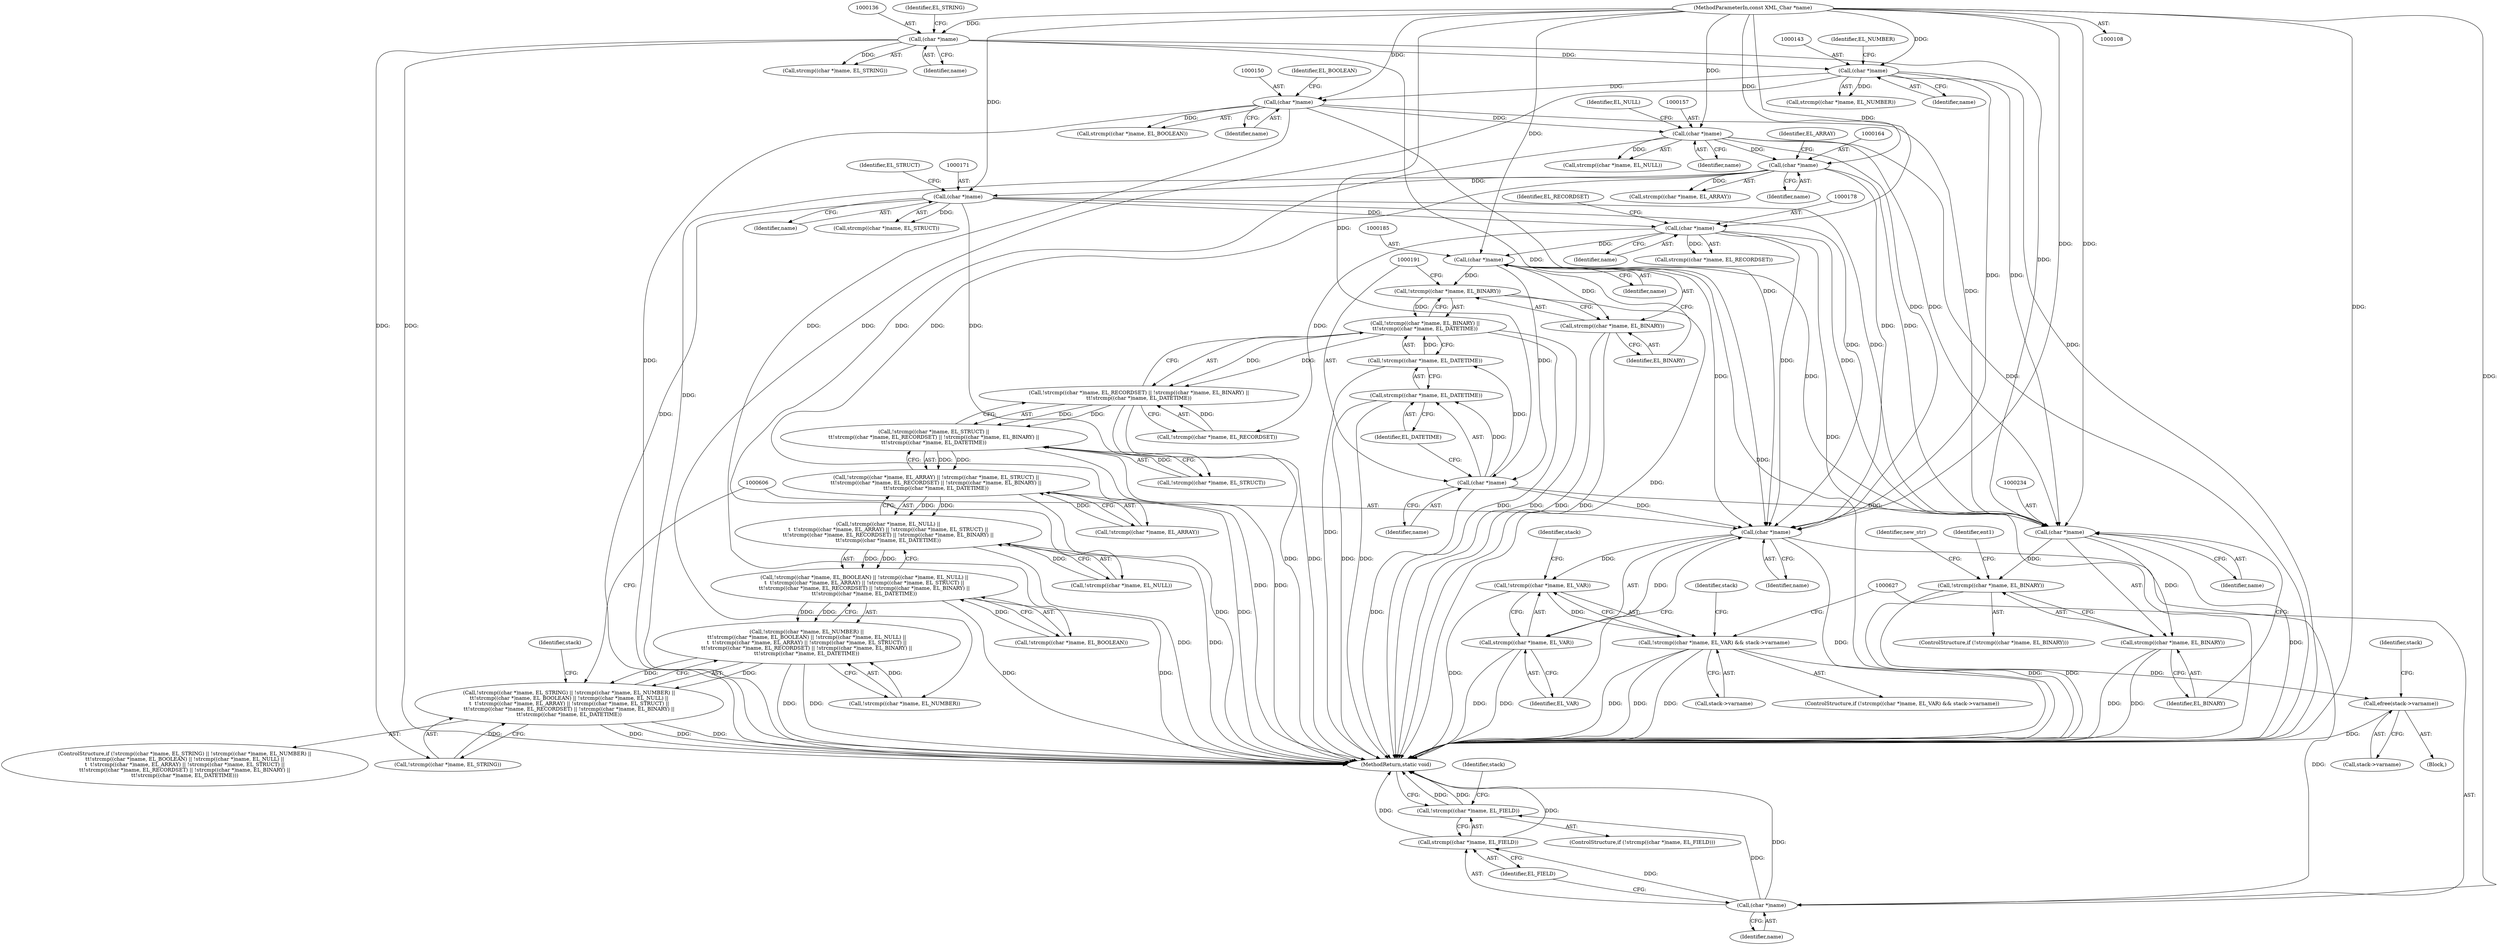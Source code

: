 digraph "0_php-src_8d2539fa0faf3f63e1d1e7635347c5b9e777d47b@pointer" {
"1000184" [label="(Call,(char *)name)"];
"1000177" [label="(Call,(char *)name)"];
"1000170" [label="(Call,(char *)name)"];
"1000163" [label="(Call,(char *)name)"];
"1000156" [label="(Call,(char *)name)"];
"1000149" [label="(Call,(char *)name)"];
"1000142" [label="(Call,(char *)name)"];
"1000135" [label="(Call,(char *)name)"];
"1000110" [label="(MethodParameterIn,const XML_Char *name)"];
"1000182" [label="(Call,!strcmp((char *)name, EL_BINARY))"];
"1000181" [label="(Call,!strcmp((char *)name, EL_BINARY) ||\n\t\t!strcmp((char *)name, EL_DATETIME))"];
"1000174" [label="(Call,!strcmp((char *)name, EL_RECORDSET) || !strcmp((char *)name, EL_BINARY) ||\n\t\t!strcmp((char *)name, EL_DATETIME))"];
"1000167" [label="(Call,!strcmp((char *)name, EL_STRUCT) ||\n\t\t!strcmp((char *)name, EL_RECORDSET) || !strcmp((char *)name, EL_BINARY) ||\n\t\t!strcmp((char *)name, EL_DATETIME))"];
"1000160" [label="(Call,!strcmp((char *)name, EL_ARRAY) || !strcmp((char *)name, EL_STRUCT) ||\n\t\t!strcmp((char *)name, EL_RECORDSET) || !strcmp((char *)name, EL_BINARY) ||\n\t\t!strcmp((char *)name, EL_DATETIME))"];
"1000153" [label="(Call,!strcmp((char *)name, EL_NULL) ||\n\t  \t!strcmp((char *)name, EL_ARRAY) || !strcmp((char *)name, EL_STRUCT) ||\n\t\t!strcmp((char *)name, EL_RECORDSET) || !strcmp((char *)name, EL_BINARY) ||\n\t\t!strcmp((char *)name, EL_DATETIME))"];
"1000146" [label="(Call,!strcmp((char *)name, EL_BOOLEAN) || !strcmp((char *)name, EL_NULL) ||\n\t  \t!strcmp((char *)name, EL_ARRAY) || !strcmp((char *)name, EL_STRUCT) ||\n\t\t!strcmp((char *)name, EL_RECORDSET) || !strcmp((char *)name, EL_BINARY) ||\n\t\t!strcmp((char *)name, EL_DATETIME))"];
"1000139" [label="(Call,!strcmp((char *)name, EL_NUMBER) ||\n\t\t!strcmp((char *)name, EL_BOOLEAN) || !strcmp((char *)name, EL_NULL) ||\n\t  \t!strcmp((char *)name, EL_ARRAY) || !strcmp((char *)name, EL_STRUCT) ||\n\t\t!strcmp((char *)name, EL_RECORDSET) || !strcmp((char *)name, EL_BINARY) ||\n\t\t!strcmp((char *)name, EL_DATETIME))"];
"1000132" [label="(Call,!strcmp((char *)name, EL_STRING) || !strcmp((char *)name, EL_NUMBER) ||\n\t\t!strcmp((char *)name, EL_BOOLEAN) || !strcmp((char *)name, EL_NULL) ||\n\t  \t!strcmp((char *)name, EL_ARRAY) || !strcmp((char *)name, EL_STRUCT) ||\n\t\t!strcmp((char *)name, EL_RECORDSET) || !strcmp((char *)name, EL_BINARY) ||\n\t\t!strcmp((char *)name, EL_DATETIME))"];
"1000183" [label="(Call,strcmp((char *)name, EL_BINARY))"];
"1000190" [label="(Call,(char *)name)"];
"1000188" [label="(Call,!strcmp((char *)name, EL_DATETIME))"];
"1000189" [label="(Call,strcmp((char *)name, EL_DATETIME))"];
"1000233" [label="(Call,(char *)name)"];
"1000231" [label="(Call,!strcmp((char *)name, EL_BINARY))"];
"1000232" [label="(Call,strcmp((char *)name, EL_BINARY))"];
"1000605" [label="(Call,(char *)name)"];
"1000603" [label="(Call,!strcmp((char *)name, EL_VAR))"];
"1000602" [label="(Call,!strcmp((char *)name, EL_VAR) && stack->varname)"];
"1000613" [label="(Call,efree(stack->varname))"];
"1000604" [label="(Call,strcmp((char *)name, EL_VAR))"];
"1000626" [label="(Call,(char *)name)"];
"1000624" [label="(Call,!strcmp((char *)name, EL_FIELD))"];
"1000625" [label="(Call,strcmp((char *)name, EL_FIELD))"];
"1000146" [label="(Call,!strcmp((char *)name, EL_BOOLEAN) || !strcmp((char *)name, EL_NULL) ||\n\t  \t!strcmp((char *)name, EL_ARRAY) || !strcmp((char *)name, EL_STRUCT) ||\n\t\t!strcmp((char *)name, EL_RECORDSET) || !strcmp((char *)name, EL_BINARY) ||\n\t\t!strcmp((char *)name, EL_DATETIME))"];
"1000145" [label="(Identifier,EL_NUMBER)"];
"1000193" [label="(Identifier,EL_DATETIME)"];
"1000186" [label="(Identifier,name)"];
"1000183" [label="(Call,strcmp((char *)name, EL_BINARY))"];
"1000604" [label="(Call,strcmp((char *)name, EL_VAR))"];
"1000614" [label="(Call,stack->varname)"];
"1000170" [label="(Call,(char *)name)"];
"1000163" [label="(Call,(char *)name)"];
"1000166" [label="(Identifier,EL_ARRAY)"];
"1000181" [label="(Call,!strcmp((char *)name, EL_BINARY) ||\n\t\t!strcmp((char *)name, EL_DATETIME))"];
"1000134" [label="(Call,strcmp((char *)name, EL_STRING))"];
"1000190" [label="(Call,(char *)name)"];
"1000159" [label="(Identifier,EL_NULL)"];
"1000188" [label="(Call,!strcmp((char *)name, EL_DATETIME))"];
"1000158" [label="(Identifier,name)"];
"1000628" [label="(Identifier,name)"];
"1000179" [label="(Identifier,name)"];
"1000644" [label="(MethodReturn,static void)"];
"1000154" [label="(Call,!strcmp((char *)name, EL_NULL))"];
"1000133" [label="(Call,!strcmp((char *)name, EL_STRING))"];
"1000139" [label="(Call,!strcmp((char *)name, EL_NUMBER) ||\n\t\t!strcmp((char *)name, EL_BOOLEAN) || !strcmp((char *)name, EL_NULL) ||\n\t  \t!strcmp((char *)name, EL_ARRAY) || !strcmp((char *)name, EL_STRUCT) ||\n\t\t!strcmp((char *)name, EL_RECORDSET) || !strcmp((char *)name, EL_BINARY) ||\n\t\t!strcmp((char *)name, EL_DATETIME))"];
"1000602" [label="(Call,!strcmp((char *)name, EL_VAR) && stack->varname)"];
"1000609" [label="(Call,stack->varname)"];
"1000192" [label="(Identifier,name)"];
"1000240" [label="(Identifier,new_str)"];
"1000612" [label="(Block,)"];
"1000189" [label="(Call,strcmp((char *)name, EL_DATETIME))"];
"1000633" [label="(Identifier,stack)"];
"1000624" [label="(Call,!strcmp((char *)name, EL_FIELD))"];
"1000175" [label="(Call,!strcmp((char *)name, EL_RECORDSET))"];
"1000168" [label="(Call,!strcmp((char *)name, EL_STRUCT))"];
"1000147" [label="(Call,!strcmp((char *)name, EL_BOOLEAN))"];
"1000230" [label="(ControlStructure,if (!strcmp((char *)name, EL_BINARY)))"];
"1000138" [label="(Identifier,EL_STRING)"];
"1000626" [label="(Call,(char *)name)"];
"1000196" [label="(Identifier,stack)"];
"1000629" [label="(Identifier,EL_FIELD)"];
"1000153" [label="(Call,!strcmp((char *)name, EL_NULL) ||\n\t  \t!strcmp((char *)name, EL_ARRAY) || !strcmp((char *)name, EL_STRUCT) ||\n\t\t!strcmp((char *)name, EL_RECORDSET) || !strcmp((char *)name, EL_BINARY) ||\n\t\t!strcmp((char *)name, EL_DATETIME))"];
"1000173" [label="(Identifier,EL_STRUCT)"];
"1000156" [label="(Call,(char *)name)"];
"1000110" [label="(MethodParameterIn,const XML_Char *name)"];
"1000182" [label="(Call,!strcmp((char *)name, EL_BINARY))"];
"1000187" [label="(Identifier,EL_BINARY)"];
"1000131" [label="(ControlStructure,if (!strcmp((char *)name, EL_STRING) || !strcmp((char *)name, EL_NUMBER) ||\n\t\t!strcmp((char *)name, EL_BOOLEAN) || !strcmp((char *)name, EL_NULL) ||\n\t  \t!strcmp((char *)name, EL_ARRAY) || !strcmp((char *)name, EL_STRUCT) ||\n\t\t!strcmp((char *)name, EL_RECORDSET) || !strcmp((char *)name, EL_BINARY) ||\n\t\t!strcmp((char *)name, EL_DATETIME)))"];
"1000172" [label="(Identifier,name)"];
"1000165" [label="(Identifier,name)"];
"1000140" [label="(Call,!strcmp((char *)name, EL_NUMBER))"];
"1000232" [label="(Call,strcmp((char *)name, EL_BINARY))"];
"1000235" [label="(Identifier,name)"];
"1000161" [label="(Call,!strcmp((char *)name, EL_ARRAY))"];
"1000608" [label="(Identifier,EL_VAR)"];
"1000615" [label="(Identifier,stack)"];
"1000236" [label="(Identifier,EL_BINARY)"];
"1000137" [label="(Identifier,name)"];
"1000155" [label="(Call,strcmp((char *)name, EL_NULL))"];
"1000603" [label="(Call,!strcmp((char *)name, EL_VAR))"];
"1000601" [label="(ControlStructure,if (!strcmp((char *)name, EL_VAR) && stack->varname))"];
"1000144" [label="(Identifier,name)"];
"1000162" [label="(Call,strcmp((char *)name, EL_ARRAY))"];
"1000177" [label="(Call,(char *)name)"];
"1000167" [label="(Call,!strcmp((char *)name, EL_STRUCT) ||\n\t\t!strcmp((char *)name, EL_RECORDSET) || !strcmp((char *)name, EL_BINARY) ||\n\t\t!strcmp((char *)name, EL_DATETIME))"];
"1000184" [label="(Call,(char *)name)"];
"1000174" [label="(Call,!strcmp((char *)name, EL_RECORDSET) || !strcmp((char *)name, EL_BINARY) ||\n\t\t!strcmp((char *)name, EL_DATETIME))"];
"1000605" [label="(Call,(char *)name)"];
"1000149" [label="(Call,(char *)name)"];
"1000151" [label="(Identifier,name)"];
"1000141" [label="(Call,strcmp((char *)name, EL_NUMBER))"];
"1000160" [label="(Call,!strcmp((char *)name, EL_ARRAY) || !strcmp((char *)name, EL_STRUCT) ||\n\t\t!strcmp((char *)name, EL_RECORDSET) || !strcmp((char *)name, EL_BINARY) ||\n\t\t!strcmp((char *)name, EL_DATETIME))"];
"1000142" [label="(Call,(char *)name)"];
"1000233" [label="(Call,(char *)name)"];
"1000610" [label="(Identifier,stack)"];
"1000176" [label="(Call,strcmp((char *)name, EL_RECORDSET))"];
"1000288" [label="(Identifier,ent1)"];
"1000152" [label="(Identifier,EL_BOOLEAN)"];
"1000625" [label="(Call,strcmp((char *)name, EL_FIELD))"];
"1000180" [label="(Identifier,EL_RECORDSET)"];
"1000148" [label="(Call,strcmp((char *)name, EL_BOOLEAN))"];
"1000132" [label="(Call,!strcmp((char *)name, EL_STRING) || !strcmp((char *)name, EL_NUMBER) ||\n\t\t!strcmp((char *)name, EL_BOOLEAN) || !strcmp((char *)name, EL_NULL) ||\n\t  \t!strcmp((char *)name, EL_ARRAY) || !strcmp((char *)name, EL_STRUCT) ||\n\t\t!strcmp((char *)name, EL_RECORDSET) || !strcmp((char *)name, EL_BINARY) ||\n\t\t!strcmp((char *)name, EL_DATETIME))"];
"1000619" [label="(Identifier,stack)"];
"1000135" [label="(Call,(char *)name)"];
"1000169" [label="(Call,strcmp((char *)name, EL_STRUCT))"];
"1000613" [label="(Call,efree(stack->varname))"];
"1000231" [label="(Call,!strcmp((char *)name, EL_BINARY))"];
"1000623" [label="(ControlStructure,if (!strcmp((char *)name, EL_FIELD)))"];
"1000607" [label="(Identifier,name)"];
"1000184" -> "1000183"  [label="AST: "];
"1000184" -> "1000186"  [label="CFG: "];
"1000185" -> "1000184"  [label="AST: "];
"1000186" -> "1000184"  [label="AST: "];
"1000187" -> "1000184"  [label="CFG: "];
"1000184" -> "1000644"  [label="DDG: "];
"1000184" -> "1000182"  [label="DDG: "];
"1000184" -> "1000183"  [label="DDG: "];
"1000177" -> "1000184"  [label="DDG: "];
"1000110" -> "1000184"  [label="DDG: "];
"1000184" -> "1000190"  [label="DDG: "];
"1000184" -> "1000233"  [label="DDG: "];
"1000184" -> "1000605"  [label="DDG: "];
"1000177" -> "1000176"  [label="AST: "];
"1000177" -> "1000179"  [label="CFG: "];
"1000178" -> "1000177"  [label="AST: "];
"1000179" -> "1000177"  [label="AST: "];
"1000180" -> "1000177"  [label="CFG: "];
"1000177" -> "1000644"  [label="DDG: "];
"1000177" -> "1000175"  [label="DDG: "];
"1000177" -> "1000176"  [label="DDG: "];
"1000170" -> "1000177"  [label="DDG: "];
"1000110" -> "1000177"  [label="DDG: "];
"1000177" -> "1000233"  [label="DDG: "];
"1000177" -> "1000605"  [label="DDG: "];
"1000170" -> "1000169"  [label="AST: "];
"1000170" -> "1000172"  [label="CFG: "];
"1000171" -> "1000170"  [label="AST: "];
"1000172" -> "1000170"  [label="AST: "];
"1000173" -> "1000170"  [label="CFG: "];
"1000170" -> "1000644"  [label="DDG: "];
"1000170" -> "1000168"  [label="DDG: "];
"1000170" -> "1000169"  [label="DDG: "];
"1000163" -> "1000170"  [label="DDG: "];
"1000110" -> "1000170"  [label="DDG: "];
"1000170" -> "1000233"  [label="DDG: "];
"1000170" -> "1000605"  [label="DDG: "];
"1000163" -> "1000162"  [label="AST: "];
"1000163" -> "1000165"  [label="CFG: "];
"1000164" -> "1000163"  [label="AST: "];
"1000165" -> "1000163"  [label="AST: "];
"1000166" -> "1000163"  [label="CFG: "];
"1000163" -> "1000644"  [label="DDG: "];
"1000163" -> "1000161"  [label="DDG: "];
"1000163" -> "1000162"  [label="DDG: "];
"1000156" -> "1000163"  [label="DDG: "];
"1000110" -> "1000163"  [label="DDG: "];
"1000163" -> "1000233"  [label="DDG: "];
"1000163" -> "1000605"  [label="DDG: "];
"1000156" -> "1000155"  [label="AST: "];
"1000156" -> "1000158"  [label="CFG: "];
"1000157" -> "1000156"  [label="AST: "];
"1000158" -> "1000156"  [label="AST: "];
"1000159" -> "1000156"  [label="CFG: "];
"1000156" -> "1000644"  [label="DDG: "];
"1000156" -> "1000154"  [label="DDG: "];
"1000156" -> "1000155"  [label="DDG: "];
"1000149" -> "1000156"  [label="DDG: "];
"1000110" -> "1000156"  [label="DDG: "];
"1000156" -> "1000233"  [label="DDG: "];
"1000156" -> "1000605"  [label="DDG: "];
"1000149" -> "1000148"  [label="AST: "];
"1000149" -> "1000151"  [label="CFG: "];
"1000150" -> "1000149"  [label="AST: "];
"1000151" -> "1000149"  [label="AST: "];
"1000152" -> "1000149"  [label="CFG: "];
"1000149" -> "1000644"  [label="DDG: "];
"1000149" -> "1000147"  [label="DDG: "];
"1000149" -> "1000148"  [label="DDG: "];
"1000142" -> "1000149"  [label="DDG: "];
"1000110" -> "1000149"  [label="DDG: "];
"1000149" -> "1000233"  [label="DDG: "];
"1000149" -> "1000605"  [label="DDG: "];
"1000142" -> "1000141"  [label="AST: "];
"1000142" -> "1000144"  [label="CFG: "];
"1000143" -> "1000142"  [label="AST: "];
"1000144" -> "1000142"  [label="AST: "];
"1000145" -> "1000142"  [label="CFG: "];
"1000142" -> "1000644"  [label="DDG: "];
"1000142" -> "1000140"  [label="DDG: "];
"1000142" -> "1000141"  [label="DDG: "];
"1000135" -> "1000142"  [label="DDG: "];
"1000110" -> "1000142"  [label="DDG: "];
"1000142" -> "1000233"  [label="DDG: "];
"1000142" -> "1000605"  [label="DDG: "];
"1000135" -> "1000134"  [label="AST: "];
"1000135" -> "1000137"  [label="CFG: "];
"1000136" -> "1000135"  [label="AST: "];
"1000137" -> "1000135"  [label="AST: "];
"1000138" -> "1000135"  [label="CFG: "];
"1000135" -> "1000644"  [label="DDG: "];
"1000135" -> "1000133"  [label="DDG: "];
"1000135" -> "1000134"  [label="DDG: "];
"1000110" -> "1000135"  [label="DDG: "];
"1000135" -> "1000233"  [label="DDG: "];
"1000135" -> "1000605"  [label="DDG: "];
"1000110" -> "1000108"  [label="AST: "];
"1000110" -> "1000644"  [label="DDG: "];
"1000110" -> "1000190"  [label="DDG: "];
"1000110" -> "1000233"  [label="DDG: "];
"1000110" -> "1000605"  [label="DDG: "];
"1000110" -> "1000626"  [label="DDG: "];
"1000182" -> "1000181"  [label="AST: "];
"1000182" -> "1000183"  [label="CFG: "];
"1000183" -> "1000182"  [label="AST: "];
"1000191" -> "1000182"  [label="CFG: "];
"1000181" -> "1000182"  [label="CFG: "];
"1000182" -> "1000644"  [label="DDG: "];
"1000182" -> "1000181"  [label="DDG: "];
"1000181" -> "1000174"  [label="AST: "];
"1000181" -> "1000188"  [label="CFG: "];
"1000188" -> "1000181"  [label="AST: "];
"1000174" -> "1000181"  [label="CFG: "];
"1000181" -> "1000644"  [label="DDG: "];
"1000181" -> "1000644"  [label="DDG: "];
"1000181" -> "1000174"  [label="DDG: "];
"1000181" -> "1000174"  [label="DDG: "];
"1000188" -> "1000181"  [label="DDG: "];
"1000174" -> "1000167"  [label="AST: "];
"1000174" -> "1000175"  [label="CFG: "];
"1000175" -> "1000174"  [label="AST: "];
"1000167" -> "1000174"  [label="CFG: "];
"1000174" -> "1000644"  [label="DDG: "];
"1000174" -> "1000644"  [label="DDG: "];
"1000174" -> "1000167"  [label="DDG: "];
"1000174" -> "1000167"  [label="DDG: "];
"1000175" -> "1000174"  [label="DDG: "];
"1000167" -> "1000160"  [label="AST: "];
"1000167" -> "1000168"  [label="CFG: "];
"1000168" -> "1000167"  [label="AST: "];
"1000160" -> "1000167"  [label="CFG: "];
"1000167" -> "1000644"  [label="DDG: "];
"1000167" -> "1000644"  [label="DDG: "];
"1000167" -> "1000160"  [label="DDG: "];
"1000167" -> "1000160"  [label="DDG: "];
"1000168" -> "1000167"  [label="DDG: "];
"1000160" -> "1000153"  [label="AST: "];
"1000160" -> "1000161"  [label="CFG: "];
"1000161" -> "1000160"  [label="AST: "];
"1000153" -> "1000160"  [label="CFG: "];
"1000160" -> "1000644"  [label="DDG: "];
"1000160" -> "1000644"  [label="DDG: "];
"1000160" -> "1000153"  [label="DDG: "];
"1000160" -> "1000153"  [label="DDG: "];
"1000161" -> "1000160"  [label="DDG: "];
"1000153" -> "1000146"  [label="AST: "];
"1000153" -> "1000154"  [label="CFG: "];
"1000154" -> "1000153"  [label="AST: "];
"1000146" -> "1000153"  [label="CFG: "];
"1000153" -> "1000644"  [label="DDG: "];
"1000153" -> "1000644"  [label="DDG: "];
"1000153" -> "1000146"  [label="DDG: "];
"1000153" -> "1000146"  [label="DDG: "];
"1000154" -> "1000153"  [label="DDG: "];
"1000146" -> "1000139"  [label="AST: "];
"1000146" -> "1000147"  [label="CFG: "];
"1000147" -> "1000146"  [label="AST: "];
"1000139" -> "1000146"  [label="CFG: "];
"1000146" -> "1000644"  [label="DDG: "];
"1000146" -> "1000644"  [label="DDG: "];
"1000146" -> "1000139"  [label="DDG: "];
"1000146" -> "1000139"  [label="DDG: "];
"1000147" -> "1000146"  [label="DDG: "];
"1000139" -> "1000132"  [label="AST: "];
"1000139" -> "1000140"  [label="CFG: "];
"1000140" -> "1000139"  [label="AST: "];
"1000132" -> "1000139"  [label="CFG: "];
"1000139" -> "1000644"  [label="DDG: "];
"1000139" -> "1000644"  [label="DDG: "];
"1000139" -> "1000132"  [label="DDG: "];
"1000139" -> "1000132"  [label="DDG: "];
"1000140" -> "1000139"  [label="DDG: "];
"1000132" -> "1000131"  [label="AST: "];
"1000132" -> "1000133"  [label="CFG: "];
"1000133" -> "1000132"  [label="AST: "];
"1000196" -> "1000132"  [label="CFG: "];
"1000606" -> "1000132"  [label="CFG: "];
"1000132" -> "1000644"  [label="DDG: "];
"1000132" -> "1000644"  [label="DDG: "];
"1000132" -> "1000644"  [label="DDG: "];
"1000133" -> "1000132"  [label="DDG: "];
"1000183" -> "1000187"  [label="CFG: "];
"1000187" -> "1000183"  [label="AST: "];
"1000183" -> "1000644"  [label="DDG: "];
"1000183" -> "1000644"  [label="DDG: "];
"1000190" -> "1000189"  [label="AST: "];
"1000190" -> "1000192"  [label="CFG: "];
"1000191" -> "1000190"  [label="AST: "];
"1000192" -> "1000190"  [label="AST: "];
"1000193" -> "1000190"  [label="CFG: "];
"1000190" -> "1000644"  [label="DDG: "];
"1000190" -> "1000188"  [label="DDG: "];
"1000190" -> "1000189"  [label="DDG: "];
"1000190" -> "1000233"  [label="DDG: "];
"1000190" -> "1000605"  [label="DDG: "];
"1000188" -> "1000189"  [label="CFG: "];
"1000189" -> "1000188"  [label="AST: "];
"1000188" -> "1000644"  [label="DDG: "];
"1000189" -> "1000193"  [label="CFG: "];
"1000193" -> "1000189"  [label="AST: "];
"1000189" -> "1000644"  [label="DDG: "];
"1000189" -> "1000644"  [label="DDG: "];
"1000233" -> "1000232"  [label="AST: "];
"1000233" -> "1000235"  [label="CFG: "];
"1000234" -> "1000233"  [label="AST: "];
"1000235" -> "1000233"  [label="AST: "];
"1000236" -> "1000233"  [label="CFG: "];
"1000233" -> "1000644"  [label="DDG: "];
"1000233" -> "1000231"  [label="DDG: "];
"1000233" -> "1000232"  [label="DDG: "];
"1000231" -> "1000230"  [label="AST: "];
"1000231" -> "1000232"  [label="CFG: "];
"1000232" -> "1000231"  [label="AST: "];
"1000240" -> "1000231"  [label="CFG: "];
"1000288" -> "1000231"  [label="CFG: "];
"1000231" -> "1000644"  [label="DDG: "];
"1000231" -> "1000644"  [label="DDG: "];
"1000232" -> "1000236"  [label="CFG: "];
"1000236" -> "1000232"  [label="AST: "];
"1000232" -> "1000644"  [label="DDG: "];
"1000232" -> "1000644"  [label="DDG: "];
"1000605" -> "1000604"  [label="AST: "];
"1000605" -> "1000607"  [label="CFG: "];
"1000606" -> "1000605"  [label="AST: "];
"1000607" -> "1000605"  [label="AST: "];
"1000608" -> "1000605"  [label="CFG: "];
"1000605" -> "1000644"  [label="DDG: "];
"1000605" -> "1000603"  [label="DDG: "];
"1000605" -> "1000604"  [label="DDG: "];
"1000605" -> "1000626"  [label="DDG: "];
"1000603" -> "1000602"  [label="AST: "];
"1000603" -> "1000604"  [label="CFG: "];
"1000604" -> "1000603"  [label="AST: "];
"1000610" -> "1000603"  [label="CFG: "];
"1000602" -> "1000603"  [label="CFG: "];
"1000603" -> "1000644"  [label="DDG: "];
"1000603" -> "1000602"  [label="DDG: "];
"1000602" -> "1000601"  [label="AST: "];
"1000602" -> "1000609"  [label="CFG: "];
"1000609" -> "1000602"  [label="AST: "];
"1000615" -> "1000602"  [label="CFG: "];
"1000627" -> "1000602"  [label="CFG: "];
"1000602" -> "1000644"  [label="DDG: "];
"1000602" -> "1000644"  [label="DDG: "];
"1000602" -> "1000644"  [label="DDG: "];
"1000602" -> "1000613"  [label="DDG: "];
"1000613" -> "1000612"  [label="AST: "];
"1000613" -> "1000614"  [label="CFG: "];
"1000614" -> "1000613"  [label="AST: "];
"1000619" -> "1000613"  [label="CFG: "];
"1000613" -> "1000644"  [label="DDG: "];
"1000604" -> "1000608"  [label="CFG: "];
"1000608" -> "1000604"  [label="AST: "];
"1000604" -> "1000644"  [label="DDG: "];
"1000604" -> "1000644"  [label="DDG: "];
"1000626" -> "1000625"  [label="AST: "];
"1000626" -> "1000628"  [label="CFG: "];
"1000627" -> "1000626"  [label="AST: "];
"1000628" -> "1000626"  [label="AST: "];
"1000629" -> "1000626"  [label="CFG: "];
"1000626" -> "1000644"  [label="DDG: "];
"1000626" -> "1000624"  [label="DDG: "];
"1000626" -> "1000625"  [label="DDG: "];
"1000624" -> "1000623"  [label="AST: "];
"1000624" -> "1000625"  [label="CFG: "];
"1000625" -> "1000624"  [label="AST: "];
"1000633" -> "1000624"  [label="CFG: "];
"1000644" -> "1000624"  [label="CFG: "];
"1000624" -> "1000644"  [label="DDG: "];
"1000624" -> "1000644"  [label="DDG: "];
"1000625" -> "1000629"  [label="CFG: "];
"1000629" -> "1000625"  [label="AST: "];
"1000625" -> "1000644"  [label="DDG: "];
"1000625" -> "1000644"  [label="DDG: "];
}
